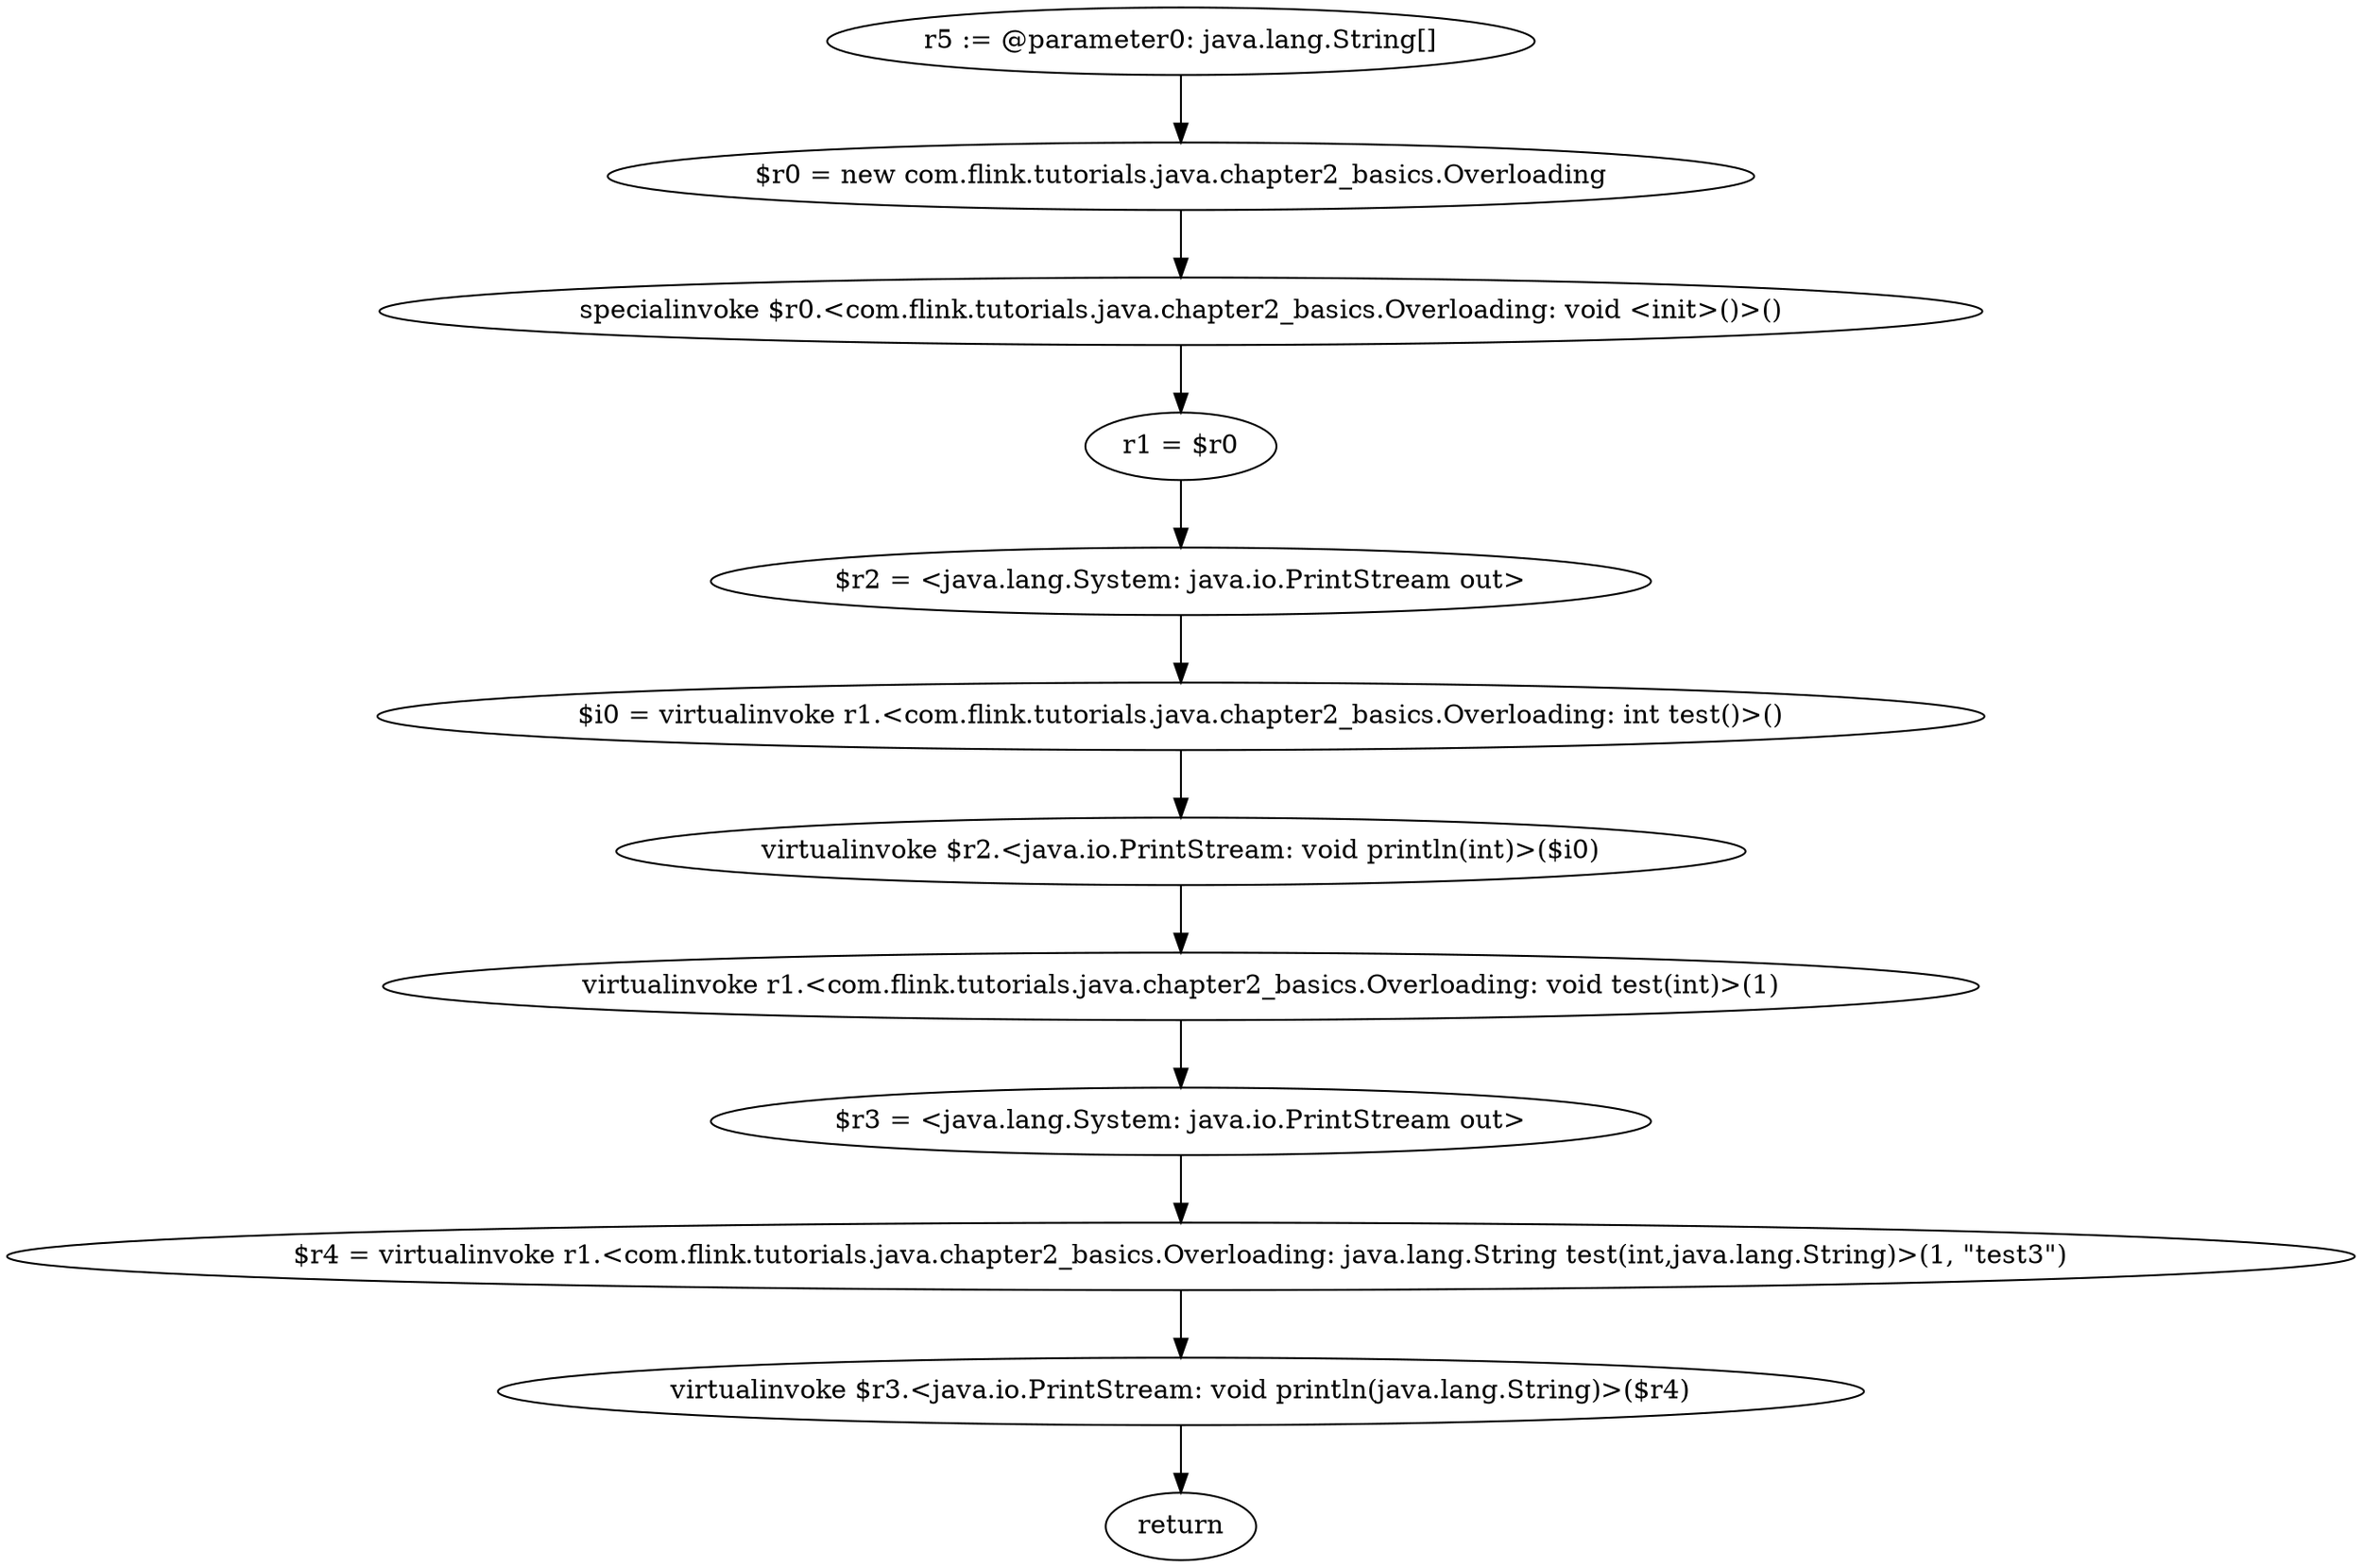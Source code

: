 digraph "unitGraph" {
    "r5 := @parameter0: java.lang.String[]"
    "$r0 = new com.flink.tutorials.java.chapter2_basics.Overloading"
    "specialinvoke $r0.<com.flink.tutorials.java.chapter2_basics.Overloading: void <init>()>()"
    "r1 = $r0"
    "$r2 = <java.lang.System: java.io.PrintStream out>"
    "$i0 = virtualinvoke r1.<com.flink.tutorials.java.chapter2_basics.Overloading: int test()>()"
    "virtualinvoke $r2.<java.io.PrintStream: void println(int)>($i0)"
    "virtualinvoke r1.<com.flink.tutorials.java.chapter2_basics.Overloading: void test(int)>(1)"
    "$r3 = <java.lang.System: java.io.PrintStream out>"
    "$r4 = virtualinvoke r1.<com.flink.tutorials.java.chapter2_basics.Overloading: java.lang.String test(int,java.lang.String)>(1, \"test3\")"
    "virtualinvoke $r3.<java.io.PrintStream: void println(java.lang.String)>($r4)"
    "return"
    "r5 := @parameter0: java.lang.String[]"->"$r0 = new com.flink.tutorials.java.chapter2_basics.Overloading";
    "$r0 = new com.flink.tutorials.java.chapter2_basics.Overloading"->"specialinvoke $r0.<com.flink.tutorials.java.chapter2_basics.Overloading: void <init>()>()";
    "specialinvoke $r0.<com.flink.tutorials.java.chapter2_basics.Overloading: void <init>()>()"->"r1 = $r0";
    "r1 = $r0"->"$r2 = <java.lang.System: java.io.PrintStream out>";
    "$r2 = <java.lang.System: java.io.PrintStream out>"->"$i0 = virtualinvoke r1.<com.flink.tutorials.java.chapter2_basics.Overloading: int test()>()";
    "$i0 = virtualinvoke r1.<com.flink.tutorials.java.chapter2_basics.Overloading: int test()>()"->"virtualinvoke $r2.<java.io.PrintStream: void println(int)>($i0)";
    "virtualinvoke $r2.<java.io.PrintStream: void println(int)>($i0)"->"virtualinvoke r1.<com.flink.tutorials.java.chapter2_basics.Overloading: void test(int)>(1)";
    "virtualinvoke r1.<com.flink.tutorials.java.chapter2_basics.Overloading: void test(int)>(1)"->"$r3 = <java.lang.System: java.io.PrintStream out>";
    "$r3 = <java.lang.System: java.io.PrintStream out>"->"$r4 = virtualinvoke r1.<com.flink.tutorials.java.chapter2_basics.Overloading: java.lang.String test(int,java.lang.String)>(1, \"test3\")";
    "$r4 = virtualinvoke r1.<com.flink.tutorials.java.chapter2_basics.Overloading: java.lang.String test(int,java.lang.String)>(1, \"test3\")"->"virtualinvoke $r3.<java.io.PrintStream: void println(java.lang.String)>($r4)";
    "virtualinvoke $r3.<java.io.PrintStream: void println(java.lang.String)>($r4)"->"return";
}
